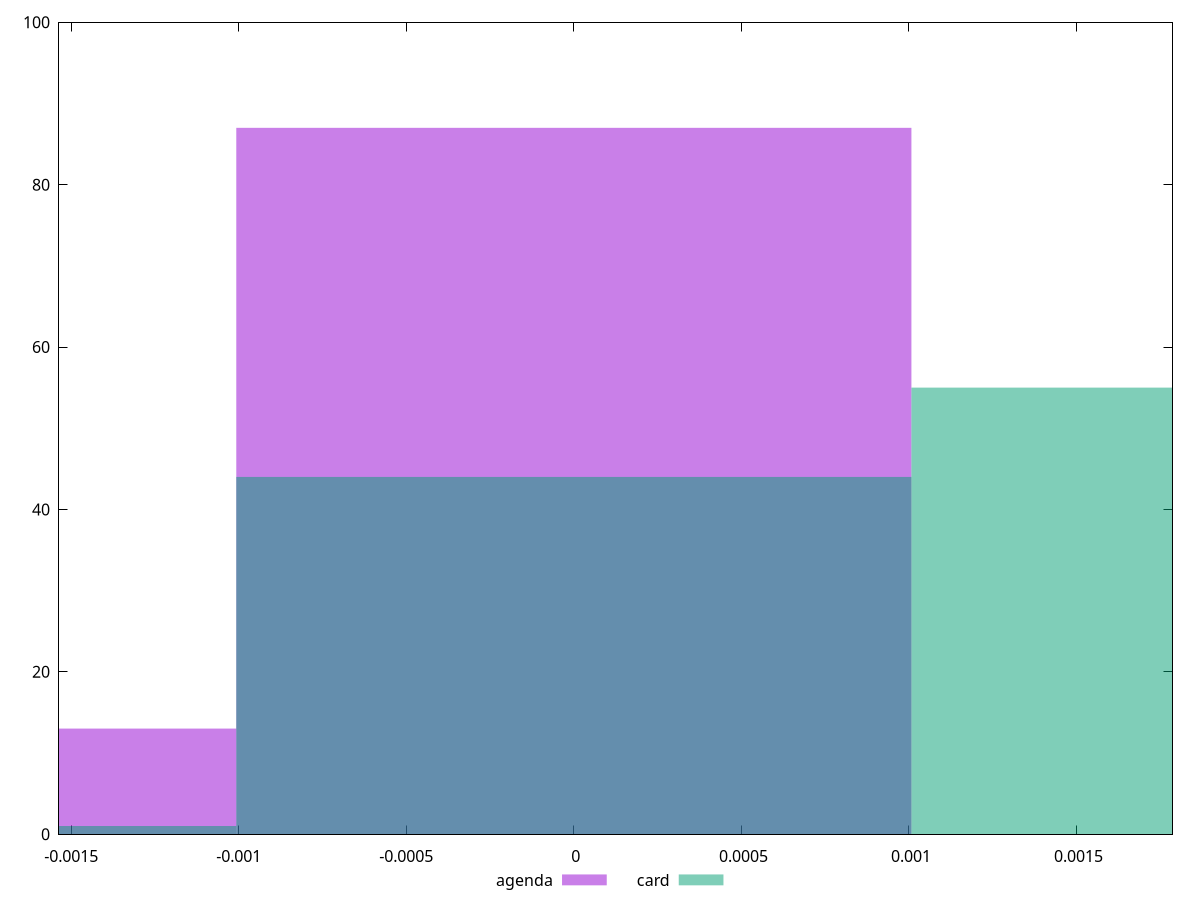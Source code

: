 reset

$agenda <<EOF
0 87
-0.0020148710288828134 13
EOF

$card <<EOF
0 44
0.0020148710288828134 55
-0.0020148710288828134 1
EOF

set key outside below
set boxwidth 0.0020148710288828134
set xrange [-0.0015365206969604806:0.0017866527294893909]
set yrange [0:100]
set trange [0:100]
set style fill transparent solid 0.5 noborder
set terminal svg size 640, 500 enhanced background rgb 'white'
set output "reports/report_00032_2021-02-25T10-28-15.087Z/meta/pScore-difference/comparison/histogram/1_vs_2.svg"

plot $agenda title "agenda" with boxes, \
     $card title "card" with boxes

reset
